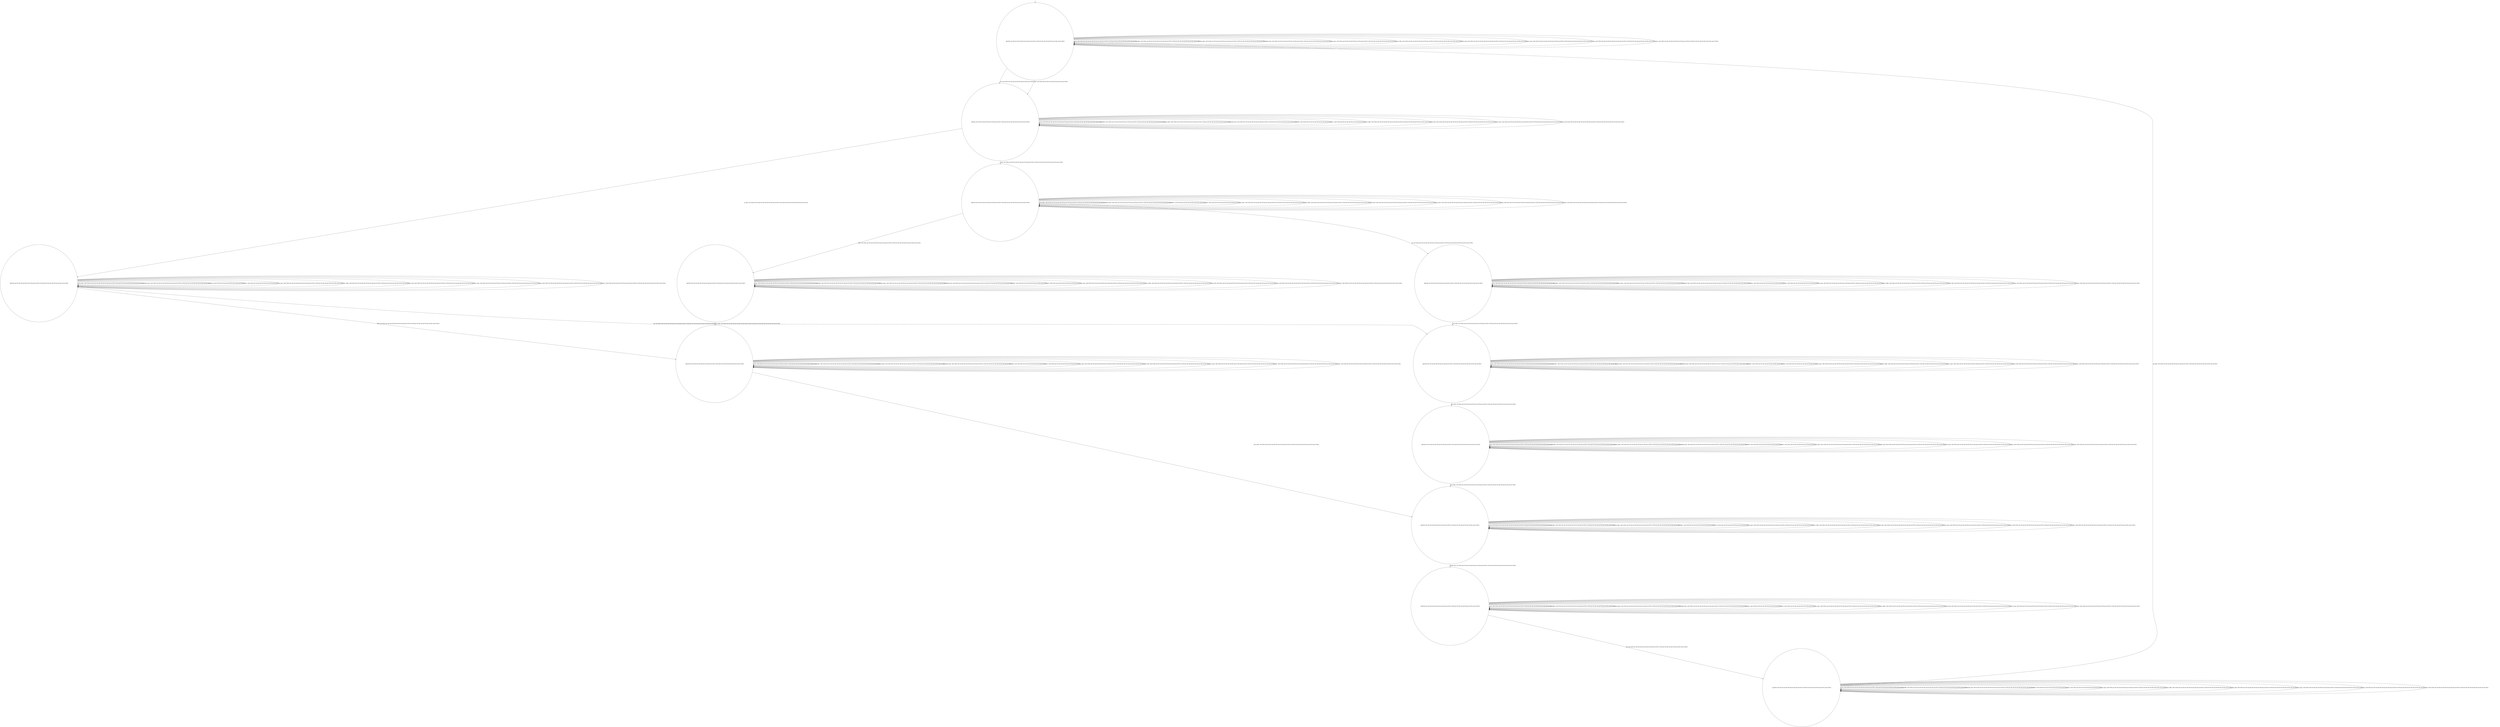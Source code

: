 digraph g {
	edge [lblstyle="above, sloped"];
	s0 [shape="circle" label="0@[((DOL and COF and CAP and TON and not TEA and not EUR) or (EUR and COF and CAP and TON and not DOL and not TEA))]"];
	s1 [shape="circle" label="1@[((DOL and COF and CAP and TON and not TEA and not EUR) or (EUR and COF and CAP and TON and not DOL and not TEA))]"];
	s2 [shape="circle" label="2@[((DOL and COF and CAP and TON and not TEA and not EUR) or (EUR and COF and CAP and TON and not DOL and not TEA))]"];
	s3 [shape="circle" label="3@[((DOL and COF and CAP and TON and not TEA and not EUR) or (EUR and COF and CAP and TON and not DOL and not TEA))]"];
	s4 [shape="circle" label="4@[((DOL and COF and CAP and TON and not TEA and not EUR) or (EUR and COF and CAP and TON and not DOL and not TEA))]"];
	s5 [shape="circle" label="5@[((DOL and COF and CAP and TON and not TEA and not EUR) or (EUR and COF and CAP and TON and not DOL and not TEA))]"];
	s6 [shape="circle" label="6@[((DOL and COF and CAP and TON and not TEA and not EUR) or (EUR and COF and CAP and TON and not DOL and not TEA))]"];
	s7 [shape="circle" label="7@[((DOL and COF and CAP and TON and not TEA and not EUR) or (EUR and COF and CAP and TON and not DOL and not TEA))]"];
	s8 [shape="circle" label="8@[((DOL and COF and CAP and TON and not TEA and not EUR) or (EUR and COF and CAP and TON and not DOL and not TEA))]"];
	s9 [shape="circle" label="9@[((DOL and COF and CAP and TON and not TEA and not EUR) or (EUR and COF and CAP and TON and not DOL and not TEA))]"];
	s10 [shape="circle" label="10@[((DOL and COF and CAP and TON and not TEA and not EUR) or (EUR and COF and CAP and TON and not DOL and not TEA))]"];
	s11 [shape="circle" label="11@[((DOL and COF and CAP and TON and not TEA and not EUR) or (EUR and COF and CAP and TON and not DOL and not TEA))]"];
	s0 -> s0 [label="cap / nok() [((DOL and COF and CAP and TON and not TEA and not EUR) or (EUR and COF and CAP and TON and not DOL and not TEA))]"];
	s0 -> s0 [label="coffee / nok() [((DOL and COF and CAP and TON and not TEA and not EUR) or (EUR and COF and CAP and TON and not DOL and not TEA))]"];
	s0 -> s0 [label="cup_taken / nok() [((DOL and COF and CAP and TON and not TEA and not EUR) or (EUR and COF and CAP and TON and not DOL and not TEA))]"];
	s0 -> s0 [label="display_done / nok() [((DOL and COF and CAP and TON and not TEA and not EUR) or (EUR and COF and CAP and TON and not DOL and not TEA))]"];
	s0 -> s1 [label="dollar / ok() [((EUR and COF and CAP and TON and not DOL and not TEA))]"];
	s0 -> s1 [label="euro / ok() [((DOL and COF and CAP and TON and not TEA and not EUR))]"];
	s0 -> s0 [label="no_sugar / nok() [((DOL and COF and CAP and TON and not TEA and not EUR) or (EUR and COF and CAP and TON and not DOL and not TEA))]"];
	s0 -> s0 [label="pour_coffee / nok() [((DOL and COF and CAP and TON and not TEA and not EUR) or (EUR and COF and CAP and TON and not DOL and not TEA))]"];
	s0 -> s0 [label="pour_milk / nok() [((DOL and COF and CAP and TON and not TEA and not EUR) or (EUR and COF and CAP and TON and not DOL and not TEA))]"];
	s0 -> s0 [label="pour_sugar / nok() [((DOL and COF and CAP and TON and not TEA and not EUR) or (EUR and COF and CAP and TON and not DOL and not TEA))]"];
	s0 -> s0 [label="ring / nok() [((DOL and COF and CAP and TON and not TEA and not EUR) or (EUR and COF and CAP and TON and not DOL and not TEA))]"];
	s0 -> s0 [label="sugar / nok() [((DOL and COF and CAP and TON and not TEA and not EUR) or (EUR and COF and CAP and TON and not DOL and not TEA))]"];
	s1 -> s1 [label="cap / nok() [((DOL and COF and CAP and TON and not TEA and not EUR) or (EUR and COF and CAP and TON and not DOL and not TEA))]"];
	s1 -> s1 [label="coffee / nok() [((DOL and COF and CAP and TON and not TEA and not EUR) or (EUR and COF and CAP and TON and not DOL and not TEA))]"];
	s1 -> s1 [label="cup_taken / nok() [((DOL and COF and CAP and TON and not TEA and not EUR) or (EUR and COF and CAP and TON and not DOL and not TEA))]"];
	s1 -> s1 [label="display_done / nok() [((DOL and COF and CAP and TON and not TEA and not EUR) or (EUR and COF and CAP and TON and not DOL and not TEA))]"];
	s1 -> s1 [label="dollar / nok() [((EUR and COF and CAP and TON and not DOL and not TEA))]"];
	s1 -> s1 [label="euro / nok() [((DOL and COF and CAP and TON and not TEA and not EUR))]"];
	s1 -> s2 [label="no_sugar / ok() [((DOL and COF and CAP and TON and not TEA and not EUR) or (EUR and COF and CAP and TON and not DOL and not TEA))]"];
	s1 -> s1 [label="pour_coffee / nok() [((DOL and COF and CAP and TON and not TEA and not EUR) or (EUR and COF and CAP and TON and not DOL and not TEA))]"];
	s1 -> s1 [label="pour_milk / nok() [((DOL and COF and CAP and TON and not TEA and not EUR) or (EUR and COF and CAP and TON and not DOL and not TEA))]"];
	s1 -> s1 [label="pour_sugar / nok() [((DOL and COF and CAP and TON and not TEA and not EUR) or (EUR and COF and CAP and TON and not DOL and not TEA))]"];
	s1 -> s1 [label="ring / nok() [((DOL and COF and CAP and TON and not TEA and not EUR) or (EUR and COF and CAP and TON and not DOL and not TEA))]"];
	s1 -> s3 [label="sugar / ok() [((DOL and COF and CAP and TON and not TEA and not EUR) or (EUR and COF and CAP and TON and not DOL and not TEA))]"];
	s2 -> s6 [label="cap / ok() [((DOL and COF and CAP and TON and not TEA and not EUR) or (EUR and COF and CAP and TON and not DOL and not TEA))]"];
	s2 -> s7 [label="coffee / ok() [((DOL and COF and CAP and TON and not TEA and not EUR) or (EUR and COF and CAP and TON and not DOL and not TEA))]"];
	s2 -> s2 [label="cup_taken / nok() [((DOL and COF and CAP and TON and not TEA and not EUR) or (EUR and COF and CAP and TON and not DOL and not TEA))]"];
	s2 -> s2 [label="display_done / nok() [((DOL and COF and CAP and TON and not TEA and not EUR) or (EUR and COF and CAP and TON and not DOL and not TEA))]"];
	s2 -> s2 [label="dollar / nok() [((EUR and COF and CAP and TON and not DOL and not TEA))]"];
	s2 -> s2 [label="euro / nok() [((DOL and COF and CAP and TON and not TEA and not EUR))]"];
	s2 -> s2 [label="no_sugar / nok() [((DOL and COF and CAP and TON and not TEA and not EUR) or (EUR and COF and CAP and TON and not DOL and not TEA))]"];
	s2 -> s2 [label="pour_coffee / nok() [((DOL and COF and CAP and TON and not TEA and not EUR) or (EUR and COF and CAP and TON and not DOL and not TEA))]"];
	s2 -> s2 [label="pour_milk / nok() [((DOL and COF and CAP and TON and not TEA and not EUR) or (EUR and COF and CAP and TON and not DOL and not TEA))]"];
	s2 -> s2 [label="pour_sugar / nok() [((DOL and COF and CAP and TON and not TEA and not EUR) or (EUR and COF and CAP and TON and not DOL and not TEA))]"];
	s2 -> s2 [label="ring / nok() [((DOL and COF and CAP and TON and not TEA and not EUR) or (EUR and COF and CAP and TON and not DOL and not TEA))]"];
	s2 -> s2 [label="sugar / void() [((DOL and COF and CAP and TON and not TEA and not EUR) or (EUR and COF and CAP and TON and not DOL and not TEA))]"];
	s3 -> s4 [label="cap / ok() [((DOL and COF and CAP and TON and not TEA and not EUR) or (EUR and COF and CAP and TON and not DOL and not TEA))]"];
	s3 -> s5 [label="coffee / ok() [((DOL and COF and CAP and TON and not TEA and not EUR) or (EUR and COF and CAP and TON and not DOL and not TEA))]"];
	s3 -> s3 [label="cup_taken / nok() [((DOL and COF and CAP and TON and not TEA and not EUR) or (EUR and COF and CAP and TON and not DOL and not TEA))]"];
	s3 -> s3 [label="display_done / nok() [((DOL and COF and CAP and TON and not TEA and not EUR) or (EUR and COF and CAP and TON and not DOL and not TEA))]"];
	s3 -> s3 [label="dollar / nok() [((EUR and COF and CAP and TON and not DOL and not TEA))]"];
	s3 -> s3 [label="euro / nok() [((DOL and COF and CAP and TON and not TEA and not EUR))]"];
	s3 -> s3 [label="no_sugar / void() [((DOL and COF and CAP and TON and not TEA and not EUR) or (EUR and COF and CAP and TON and not DOL and not TEA))]"];
	s3 -> s3 [label="pour_coffee / nok() [((DOL and COF and CAP and TON and not TEA and not EUR) or (EUR and COF and CAP and TON and not DOL and not TEA))]"];
	s3 -> s3 [label="pour_milk / nok() [((DOL and COF and CAP and TON and not TEA and not EUR) or (EUR and COF and CAP and TON and not DOL and not TEA))]"];
	s3 -> s3 [label="pour_sugar / nok() [((DOL and COF and CAP and TON and not TEA and not EUR) or (EUR and COF and CAP and TON and not DOL and not TEA))]"];
	s3 -> s3 [label="ring / nok() [((DOL and COF and CAP and TON and not TEA and not EUR) or (EUR and COF and CAP and TON and not DOL and not TEA))]"];
	s3 -> s3 [label="sugar / nok() [((DOL and COF and CAP and TON and not TEA and not EUR) or (EUR and COF and CAP and TON and not DOL and not TEA))]"];
	s4 -> s4 [label="cap / nok() [((DOL and COF and CAP and TON and not TEA and not EUR) or (EUR and COF and CAP and TON and not DOL and not TEA))]"];
	s4 -> s4 [label="coffee / void() [((DOL and COF and CAP and TON and not TEA and not EUR) or (EUR and COF and CAP and TON and not DOL and not TEA))]"];
	s4 -> s4 [label="cup_taken / nok() [((DOL and COF and CAP and TON and not TEA and not EUR) or (EUR and COF and CAP and TON and not DOL and not TEA))]"];
	s4 -> s4 [label="display_done / nok() [((DOL and COF and CAP and TON and not TEA and not EUR) or (EUR and COF and CAP and TON and not DOL and not TEA))]"];
	s4 -> s4 [label="dollar / nok() [((EUR and COF and CAP and TON and not DOL and not TEA))]"];
	s4 -> s4 [label="euro / nok() [((DOL and COF and CAP and TON and not TEA and not EUR))]"];
	s4 -> s4 [label="no_sugar / nok() [((DOL and COF and CAP and TON and not TEA and not EUR) or (EUR and COF and CAP and TON and not DOL and not TEA))]"];
	s4 -> s4 [label="pour_coffee / nok() [((DOL and COF and CAP and TON and not TEA and not EUR) or (EUR and COF and CAP and TON and not DOL and not TEA))]"];
	s4 -> s4 [label="pour_milk / nok() [((DOL and COF and CAP and TON and not TEA and not EUR) or (EUR and COF and CAP and TON and not DOL and not TEA))]"];
	s4 -> s6 [label="pour_sugar / ok() [((DOL and COF and CAP and TON and not TEA and not EUR) or (EUR and COF and CAP and TON and not DOL and not TEA))]"];
	s4 -> s4 [label="ring / nok() [((DOL and COF and CAP and TON and not TEA and not EUR) or (EUR and COF and CAP and TON and not DOL and not TEA))]"];
	s4 -> s4 [label="sugar / nok() [((DOL and COF and CAP and TON and not TEA and not EUR) or (EUR and COF and CAP and TON and not DOL and not TEA))]"];
	s5 -> s5 [label="cap / void() [((DOL and COF and CAP and TON and not TEA and not EUR) or (EUR and COF and CAP and TON and not DOL and not TEA))]"];
	s5 -> s5 [label="coffee / nok() [((DOL and COF and CAP and TON and not TEA and not EUR) or (EUR and COF and CAP and TON and not DOL and not TEA))]"];
	s5 -> s5 [label="cup_taken / nok() [((DOL and COF and CAP and TON and not TEA and not EUR) or (EUR and COF and CAP and TON and not DOL and not TEA))]"];
	s5 -> s5 [label="display_done / nok() [((DOL and COF and CAP and TON and not TEA and not EUR) or (EUR and COF and CAP and TON and not DOL and not TEA))]"];
	s5 -> s5 [label="dollar / nok() [((EUR and COF and CAP and TON and not DOL and not TEA))]"];
	s5 -> s5 [label="euro / nok() [((DOL and COF and CAP and TON and not TEA and not EUR))]"];
	s5 -> s5 [label="no_sugar / nok() [((DOL and COF and CAP and TON and not TEA and not EUR) or (EUR and COF and CAP and TON and not DOL and not TEA))]"];
	s5 -> s5 [label="pour_coffee / nok() [((DOL and COF and CAP and TON and not TEA and not EUR) or (EUR and COF and CAP and TON and not DOL and not TEA))]"];
	s5 -> s5 [label="pour_milk / nok() [((DOL and COF and CAP and TON and not TEA and not EUR) or (EUR and COF and CAP and TON and not DOL and not TEA))]"];
	s5 -> s7 [label="pour_sugar / ok() [((DOL and COF and CAP and TON and not TEA and not EUR) or (EUR and COF and CAP and TON and not DOL and not TEA))]"];
	s5 -> s5 [label="ring / nok() [((DOL and COF and CAP and TON and not TEA and not EUR) or (EUR and COF and CAP and TON and not DOL and not TEA))]"];
	s5 -> s5 [label="sugar / nok() [((DOL and COF and CAP and TON and not TEA and not EUR) or (EUR and COF and CAP and TON and not DOL and not TEA))]"];
	s6 -> s6 [label="cap / nok() [((DOL and COF and CAP and TON and not TEA and not EUR) or (EUR and COF and CAP and TON and not DOL and not TEA))]"];
	s6 -> s6 [label="coffee / void() [((DOL and COF and CAP and TON and not TEA and not EUR) or (EUR and COF and CAP and TON and not DOL and not TEA))]"];
	s6 -> s6 [label="cup_taken / nok() [((DOL and COF and CAP and TON and not TEA and not EUR) or (EUR and COF and CAP and TON and not DOL and not TEA))]"];
	s6 -> s6 [label="display_done / nok() [((DOL and COF and CAP and TON and not TEA and not EUR) or (EUR and COF and CAP and TON and not DOL and not TEA))]"];
	s6 -> s6 [label="dollar / nok() [((EUR and COF and CAP and TON and not DOL and not TEA))]"];
	s6 -> s6 [label="euro / nok() [((DOL and COF and CAP and TON and not TEA and not EUR))]"];
	s6 -> s6 [label="no_sugar / nok() [((DOL and COF and CAP and TON and not TEA and not EUR) or (EUR and COF and CAP and TON and not DOL and not TEA))]"];
	s6 -> s6 [label="pour_coffee / nok() [((DOL and COF and CAP and TON and not TEA and not EUR) or (EUR and COF and CAP and TON and not DOL and not TEA))]"];
	s6 -> s9 [label="pour_milk / ok() [((DOL and COF and CAP and TON and not TEA and not EUR) or (EUR and COF and CAP and TON and not DOL and not TEA))]"];
	s6 -> s6 [label="pour_sugar / nok() [((DOL and COF and CAP and TON and not TEA and not EUR) or (EUR and COF and CAP and TON and not DOL and not TEA))]"];
	s6 -> s6 [label="ring / nok() [((DOL and COF and CAP and TON and not TEA and not EUR) or (EUR and COF and CAP and TON and not DOL and not TEA))]"];
	s6 -> s6 [label="sugar / nok() [((DOL and COF and CAP and TON and not TEA and not EUR) or (EUR and COF and CAP and TON and not DOL and not TEA))]"];
	s7 -> s7 [label="cap / void() [((DOL and COF and CAP and TON and not TEA and not EUR) or (EUR and COF and CAP and TON and not DOL and not TEA))]"];
	s7 -> s7 [label="coffee / nok() [((DOL and COF and CAP and TON and not TEA and not EUR) or (EUR and COF and CAP and TON and not DOL and not TEA))]"];
	s7 -> s7 [label="cup_taken / nok() [((DOL and COF and CAP and TON and not TEA and not EUR) or (EUR and COF and CAP and TON and not DOL and not TEA))]"];
	s7 -> s7 [label="display_done / nok() [((DOL and COF and CAP and TON and not TEA and not EUR) or (EUR and COF and CAP and TON and not DOL and not TEA))]"];
	s7 -> s7 [label="dollar / nok() [((EUR and COF and CAP and TON and not DOL and not TEA))]"];
	s7 -> s7 [label="euro / nok() [((DOL and COF and CAP and TON and not TEA and not EUR))]"];
	s7 -> s7 [label="no_sugar / nok() [((DOL and COF and CAP and TON and not TEA and not EUR) or (EUR and COF and CAP and TON and not DOL and not TEA))]"];
	s7 -> s8 [label="pour_coffee / ok() [((DOL and COF and CAP and TON and not TEA and not EUR) or (EUR and COF and CAP and TON and not DOL and not TEA))]"];
	s7 -> s7 [label="pour_milk / nok() [((DOL and COF and CAP and TON and not TEA and not EUR) or (EUR and COF and CAP and TON and not DOL and not TEA))]"];
	s7 -> s7 [label="pour_sugar / nok() [((DOL and COF and CAP and TON and not TEA and not EUR) or (EUR and COF and CAP and TON and not DOL and not TEA))]"];
	s7 -> s7 [label="ring / nok() [((DOL and COF and CAP and TON and not TEA and not EUR) or (EUR and COF and CAP and TON and not DOL and not TEA))]"];
	s7 -> s7 [label="sugar / nok() [((DOL and COF and CAP and TON and not TEA and not EUR) or (EUR and COF and CAP and TON and not DOL and not TEA))]"];
	s8 -> s8 [label="cap / nok() [((DOL and COF and CAP and TON and not TEA and not EUR) or (EUR and COF and CAP and TON and not DOL and not TEA))]"];
	s8 -> s8 [label="coffee / nok() [((DOL and COF and CAP and TON and not TEA and not EUR) or (EUR and COF and CAP and TON and not DOL and not TEA))]"];
	s8 -> s8 [label="cup_taken / nok() [((DOL and COF and CAP and TON and not TEA and not EUR) or (EUR and COF and CAP and TON and not DOL and not TEA))]"];
	s8 -> s10 [label="display_done / ok() [((DOL and COF and CAP and TON and not TEA and not EUR) or (EUR and COF and CAP and TON and not DOL and not TEA))]"];
	s8 -> s8 [label="dollar / nok() [((EUR and COF and CAP and TON and not DOL and not TEA))]"];
	s8 -> s8 [label="euro / nok() [((DOL and COF and CAP and TON and not TEA and not EUR))]"];
	s8 -> s8 [label="no_sugar / nok() [((DOL and COF and CAP and TON and not TEA and not EUR) or (EUR and COF and CAP and TON and not DOL and not TEA))]"];
	s8 -> s8 [label="pour_coffee / nok() [((DOL and COF and CAP and TON and not TEA and not EUR) or (EUR and COF and CAP and TON and not DOL and not TEA))]"];
	s8 -> s8 [label="pour_milk / nok() [((DOL and COF and CAP and TON and not TEA and not EUR) or (EUR and COF and CAP and TON and not DOL and not TEA))]"];
	s8 -> s8 [label="pour_sugar / nok() [((DOL and COF and CAP and TON and not TEA and not EUR) or (EUR and COF and CAP and TON and not DOL and not TEA))]"];
	s8 -> s8 [label="ring / nok() [((DOL and COF and CAP and TON and not TEA and not EUR) or (EUR and COF and CAP and TON and not DOL and not TEA))]"];
	s8 -> s8 [label="sugar / nok() [((DOL and COF and CAP and TON and not TEA and not EUR) or (EUR and COF and CAP and TON and not DOL and not TEA))]"];
	s9 -> s9 [label="cap / nok() [((DOL and COF and CAP and TON and not TEA and not EUR) or (EUR and COF and CAP and TON and not DOL and not TEA))]"];
	s9 -> s9 [label="coffee / nok() [((DOL and COF and CAP and TON and not TEA and not EUR) or (EUR and COF and CAP and TON and not DOL and not TEA))]"];
	s9 -> s9 [label="cup_taken / nok() [((DOL and COF and CAP and TON and not TEA and not EUR) or (EUR and COF and CAP and TON and not DOL and not TEA))]"];
	s9 -> s9 [label="display_done / nok() [((DOL and COF and CAP and TON and not TEA and not EUR) or (EUR and COF and CAP and TON and not DOL and not TEA))]"];
	s9 -> s9 [label="dollar / nok() [((EUR and COF and CAP and TON and not DOL and not TEA))]"];
	s9 -> s9 [label="euro / nok() [((DOL and COF and CAP and TON and not TEA and not EUR))]"];
	s9 -> s9 [label="no_sugar / nok() [((DOL and COF and CAP and TON and not TEA and not EUR) or (EUR and COF and CAP and TON and not DOL and not TEA))]"];
	s9 -> s8 [label="pour_coffee / ok() [((DOL and COF and CAP and TON and not TEA and not EUR) or (EUR and COF and CAP and TON and not DOL and not TEA))]"];
	s9 -> s9 [label="pour_milk / nok() [((DOL and COF and CAP and TON and not TEA and not EUR) or (EUR and COF and CAP and TON and not DOL and not TEA))]"];
	s9 -> s9 [label="pour_sugar / nok() [((DOL and COF and CAP and TON and not TEA and not EUR) or (EUR and COF and CAP and TON and not DOL and not TEA))]"];
	s9 -> s9 [label="ring / nok() [((DOL and COF and CAP and TON and not TEA and not EUR) or (EUR and COF and CAP and TON and not DOL and not TEA))]"];
	s9 -> s9 [label="sugar / nok() [((DOL and COF and CAP and TON and not TEA and not EUR) or (EUR and COF and CAP and TON and not DOL and not TEA))]"];
	s10 -> s10 [label="cap / nok() [((DOL and COF and CAP and TON and not TEA and not EUR) or (EUR and COF and CAP and TON and not DOL and not TEA))]"];
	s10 -> s10 [label="coffee / nok() [((DOL and COF and CAP and TON and not TEA and not EUR) or (EUR and COF and CAP and TON and not DOL and not TEA))]"];
	s10 -> s10 [label="cup_taken / nok() [((DOL and COF and CAP and TON and not TEA and not EUR) or (EUR and COF and CAP and TON and not DOL and not TEA))]"];
	s10 -> s10 [label="display_done / nok() [((DOL and COF and CAP and TON and not TEA and not EUR) or (EUR and COF and CAP and TON and not DOL and not TEA))]"];
	s10 -> s10 [label="dollar / nok() [((EUR and COF and CAP and TON and not DOL and not TEA))]"];
	s10 -> s10 [label="euro / nok() [((DOL and COF and CAP and TON and not TEA and not EUR))]"];
	s10 -> s10 [label="no_sugar / nok() [((DOL and COF and CAP and TON and not TEA and not EUR) or (EUR and COF and CAP and TON and not DOL and not TEA))]"];
	s10 -> s10 [label="pour_coffee / nok() [((DOL and COF and CAP and TON and not TEA and not EUR) or (EUR and COF and CAP and TON and not DOL and not TEA))]"];
	s10 -> s10 [label="pour_milk / nok() [((DOL and COF and CAP and TON and not TEA and not EUR) or (EUR and COF and CAP and TON and not DOL and not TEA))]"];
	s10 -> s10 [label="pour_sugar / nok() [((DOL and COF and CAP and TON and not TEA and not EUR) or (EUR and COF and CAP and TON and not DOL and not TEA))]"];
	s10 -> s11 [label="ring / ok() [((DOL and COF and CAP and TON and not TEA and not EUR) or (EUR and COF and CAP and TON and not DOL and not TEA))]"];
	s10 -> s10 [label="sugar / nok() [((DOL and COF and CAP and TON and not TEA and not EUR) or (EUR and COF and CAP and TON and not DOL and not TEA))]"];
	s11 -> s11 [label="cap / nok() [((DOL and COF and CAP and TON and not TEA and not EUR) or (EUR and COF and CAP and TON and not DOL and not TEA))]"];
	s11 -> s11 [label="coffee / nok() [((DOL and COF and CAP and TON and not TEA and not EUR) or (EUR and COF and CAP and TON and not DOL and not TEA))]"];
	s11 -> s0 [label="cup_taken / ok() [((DOL and COF and CAP and TON and not TEA and not EUR) or (EUR and COF and CAP and TON and not DOL and not TEA))]"];
	s11 -> s11 [label="display_done / nok() [((DOL and COF and CAP and TON and not TEA and not EUR) or (EUR and COF and CAP and TON and not DOL and not TEA))]"];
	s11 -> s11 [label="dollar / nok() [((EUR and COF and CAP and TON and not DOL and not TEA))]"];
	s11 -> s11 [label="euro / nok() [((DOL and COF and CAP and TON and not TEA and not EUR))]"];
	s11 -> s11 [label="no_sugar / nok() [((DOL and COF and CAP and TON and not TEA and not EUR) or (EUR and COF and CAP and TON and not DOL and not TEA))]"];
	s11 -> s11 [label="pour_coffee / nok() [((DOL and COF and CAP and TON and not TEA and not EUR) or (EUR and COF and CAP and TON and not DOL and not TEA))]"];
	s11 -> s11 [label="pour_milk / nok() [((DOL and COF and CAP and TON and not TEA and not EUR) or (EUR and COF and CAP and TON and not DOL and not TEA))]"];
	s11 -> s11 [label="pour_sugar / nok() [((DOL and COF and CAP and TON and not TEA and not EUR) or (EUR and COF and CAP and TON and not DOL and not TEA))]"];
	s11 -> s11 [label="ring / nok() [((DOL and COF and CAP and TON and not TEA and not EUR) or (EUR and COF and CAP and TON and not DOL and not TEA))]"];
	s11 -> s11 [label="sugar / nok() [((DOL and COF and CAP and TON and not TEA and not EUR) or (EUR and COF and CAP and TON and not DOL and not TEA))]"];
	__start0 [label="" shape="none" width="0" height="0"];
	__start0 -> s0;
}